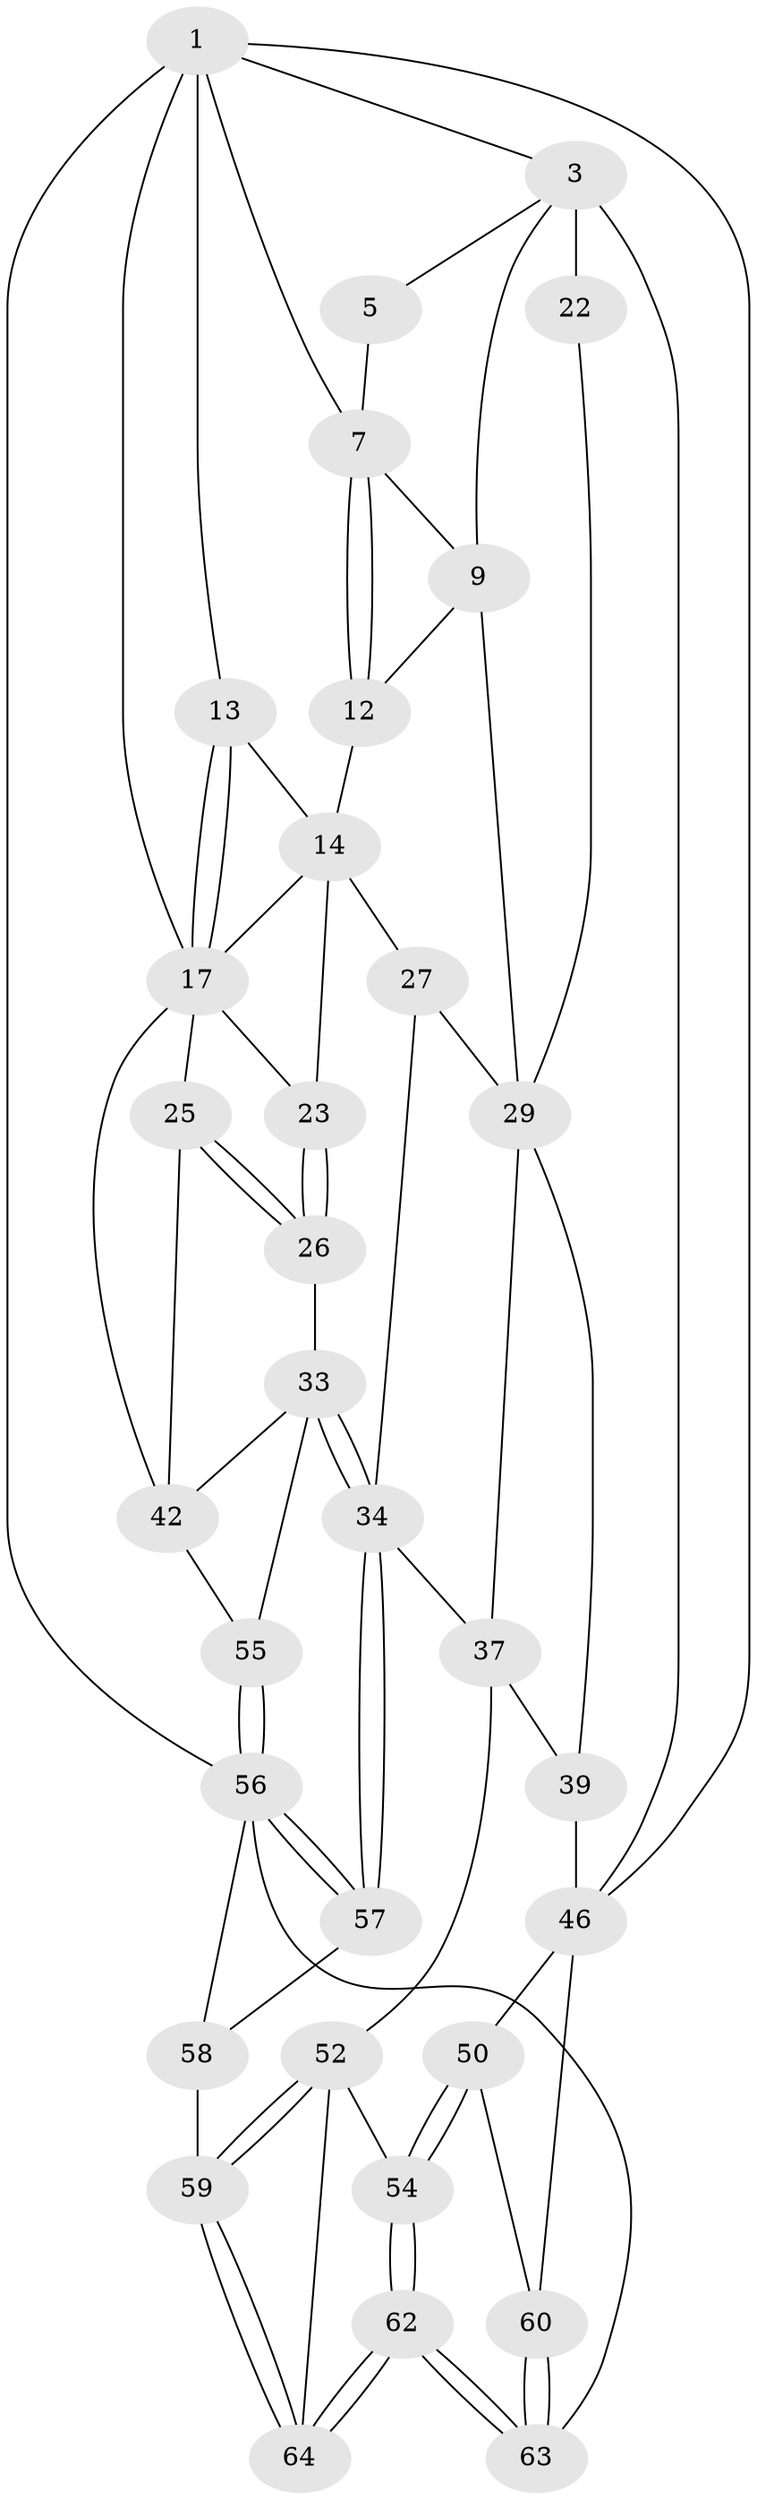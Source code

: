 // original degree distribution, {3: 0.030303030303030304, 6: 0.22727272727272727, 5: 0.48484848484848486, 4: 0.25757575757575757}
// Generated by graph-tools (version 1.1) at 2025/16/03/09/25 04:16:53]
// undirected, 33 vertices, 75 edges
graph export_dot {
graph [start="1"]
  node [color=gray90,style=filled];
  1 [pos="+0.7238517914935878+0",super="+2+6"];
  3 [pos="+0+0",super="+4+21"];
  5 [pos="+0.5015909115142104+0"];
  7 [pos="+0.7429432402319669+0.1228313044274503",super="+8"];
  9 [pos="+0.5861669527752222+0.23302018813336287",super="+10"];
  12 [pos="+0.6439708118624209+0.28729897335074805"];
  13 [pos="+0.8370201728122434+0.14131199635987218"];
  14 [pos="+0.8237623101120541+0.22157145266477293",super="+15"];
  17 [pos="+1+0",super="+18"];
  22 [pos="+0+0.42399686619238247"];
  23 [pos="+0.8674740597552305+0.3012858115665142",super="+24"];
  25 [pos="+0.8863563584684121+0.5020844077707147"];
  26 [pos="+0.8617621121224889+0.4886710877697552",super="+32"];
  27 [pos="+0.5390205051170854+0.4145119668773711",super="+28"];
  29 [pos="+0.3530156909573886+0.2653756027704685",super="+30"];
  33 [pos="+0.5924350704281741+0.6269314376261493",super="+45"];
  34 [pos="+0.5552275285470777+0.6390359826059049",super="+35"];
  37 [pos="+0.43237203832407695+0.642627357848482",super="+38"];
  39 [pos="+0.3191636873730399+0.631946326705886",super="+40"];
  42 [pos="+1+0.6949238660747891",super="+43"];
  46 [pos="+0.10541513427058158+0.652086802012182",super="+49+47"];
  50 [pos="+0.20254517179389023+0.803378772961488",super="+51"];
  52 [pos="+0.408100737361651+0.7032988634726127",super="+53"];
  54 [pos="+0.28097407446649775+0.8794295253825875"];
  55 [pos="+0.7793319064232822+0.8556204153321076"];
  56 [pos="+0.7192931066501798+0.9481630396642815",super="+65"];
  57 [pos="+0.5715261841394919+0.695869358417088"];
  58 [pos="+0.48436582829984953+0.8999455139738645"];
  59 [pos="+0.47117750903660577+0.9023307594052976"];
  60 [pos="+0+1"];
  62 [pos="+0.25553747292308243+1"];
  63 [pos="+0.24065864146776464+1"];
  64 [pos="+0.4708053951868031+0.9024944248931694"];
  1 -- 3;
  1 -- 17 [weight=2];
  1 -- 56;
  1 -- 13;
  1 -- 7;
  1 -- 46;
  3 -- 5;
  3 -- 22 [weight=2];
  3 -- 9;
  3 -- 46 [weight=2];
  5 -- 7;
  7 -- 12;
  7 -- 12;
  7 -- 9;
  9 -- 12;
  9 -- 29;
  12 -- 14;
  13 -- 14;
  13 -- 17;
  13 -- 17;
  14 -- 27;
  14 -- 23;
  14 -- 17;
  17 -- 23;
  17 -- 25;
  17 -- 42;
  22 -- 29;
  23 -- 26 [weight=2];
  23 -- 26;
  25 -- 26;
  25 -- 26;
  25 -- 42;
  26 -- 33;
  27 -- 29 [weight=2];
  27 -- 34;
  29 -- 37;
  29 -- 39;
  33 -- 34;
  33 -- 34;
  33 -- 42;
  33 -- 55;
  34 -- 57;
  34 -- 57;
  34 -- 37;
  37 -- 52;
  37 -- 39;
  39 -- 46 [weight=2];
  42 -- 55;
  46 -- 50 [weight=2];
  46 -- 60;
  50 -- 54;
  50 -- 54;
  50 -- 60;
  52 -- 59;
  52 -- 59;
  52 -- 64;
  52 -- 54;
  54 -- 62;
  54 -- 62;
  55 -- 56;
  55 -- 56;
  56 -- 57;
  56 -- 57;
  56 -- 58;
  56 -- 63;
  57 -- 58;
  58 -- 59;
  59 -- 64;
  59 -- 64;
  60 -- 63;
  60 -- 63;
  62 -- 63;
  62 -- 63;
  62 -- 64;
  62 -- 64;
}
